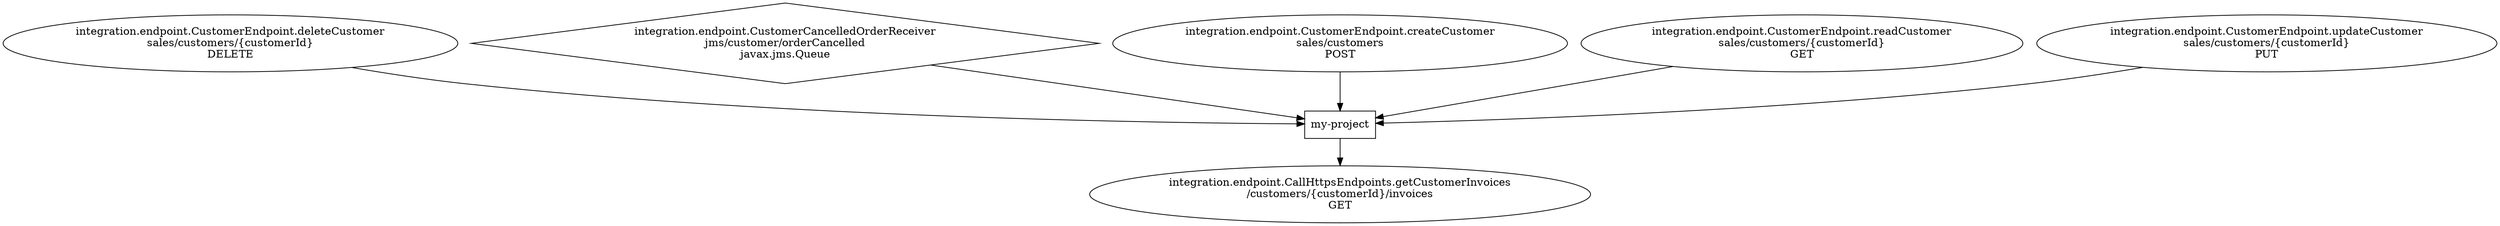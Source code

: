 digraph G {
  "application" [label="my-project" shape="rectangle"]
  "0" [label="integration.endpoint.CustomerEndpoint.deleteCustomer\nsales/customers/{customerId}\nDELETE" shape="ellipse"]
  "1" [label="integration.endpoint.CustomerCancelledOrderReceiver\njms/customer/orderCancelled\njavax.jms.Queue" shape="diamond"]
  "2" [label="integration.endpoint.CustomerEndpoint.createCustomer\nsales/customers\nPOST" shape="ellipse"]
  "3" [label="integration.endpoint.CallHttpsEndpoints.getCustomerInvoices\n/customers/{customerId}/invoices\nGET" shape="ellipse"]
  "4" [label="integration.endpoint.CustomerEndpoint.readCustomer\nsales/customers/{customerId}\nGET" shape="ellipse"]
  "5" [label="integration.endpoint.CustomerEndpoint.updateCustomer\nsales/customers/{customerId}\nPUT" shape="ellipse"]

  "0" -> "application"
  "1" -> "application"
  "2" -> "application"
  "application" -> "3"
  "4" -> "application"
  "5" -> "application"
}